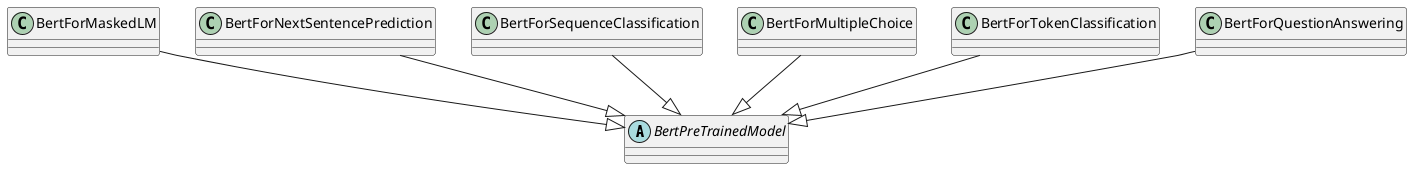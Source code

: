 @startuml

abstract        BertPreTrainedModel

' class           BertModel
' BertModel --|> BertPreTrainedModel

' abstract       PreTrainedConfig

' class          BertConfig
' BertConfig --|> PreTrainedConfig



class         BertForMaskedLM 
BertForMaskedLM --|> BertPreTrainedModel 
class         BertForNextSentencePrediction
BertForNextSentencePrediction --|> BertPreTrainedModel
class         BertForSequenceClassification 
BertForSequenceClassification --|> BertPreTrainedModel
class         BertForMultipleChoice
BertForMultipleChoice  --|> BertPreTrainedModel
class         BertForTokenClassification
BertForTokenClassification --|> BertPreTrainedModel
class         BertForQuestionAnswering
BertForQuestionAnswering --|> BertPreTrainedModel

' BertPreTrainedModel  ..> BertConfig

@enduml